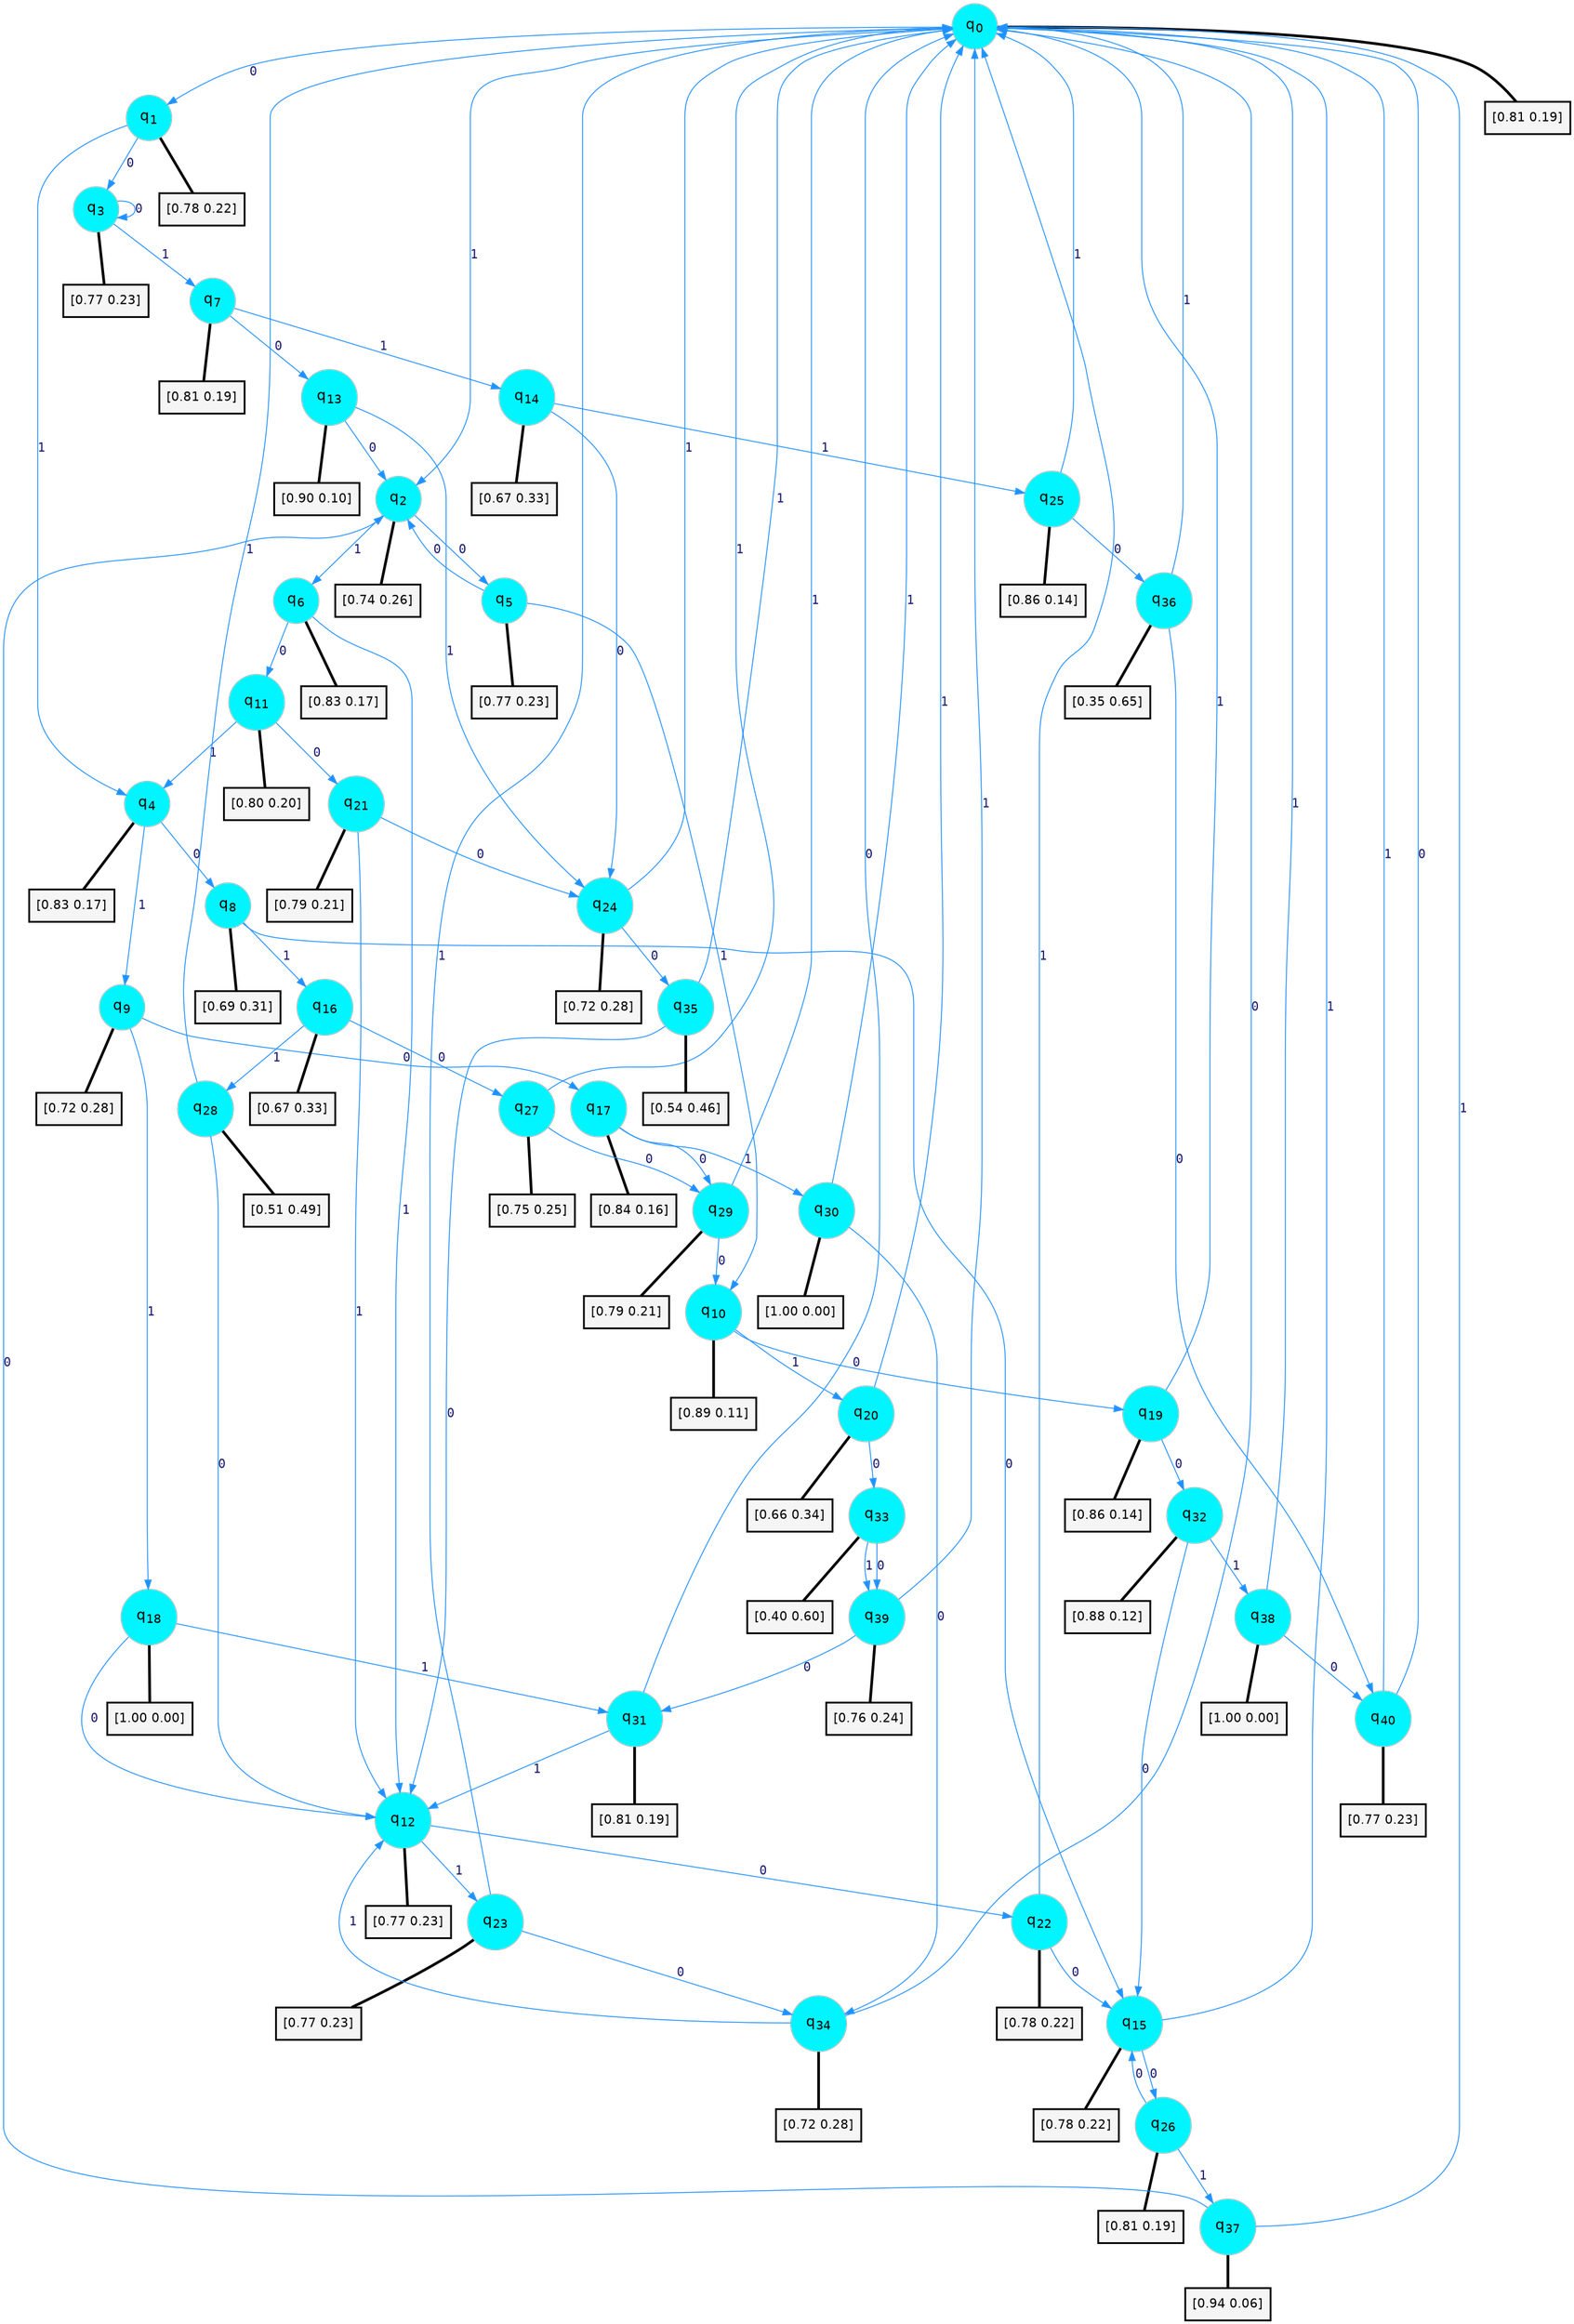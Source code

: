 digraph G {
graph [
bgcolor=transparent, dpi=300, rankdir=TD, size="40,25"];
node [
color=gray, fillcolor=turquoise1, fontcolor=black, fontname=Helvetica, fontsize=16, fontweight=bold, shape=circle, style=filled];
edge [
arrowsize=1, color=dodgerblue1, fontcolor=midnightblue, fontname=courier, fontweight=bold, penwidth=1, style=solid, weight=20];
0[label=<q<SUB>0</SUB>>];
1[label=<q<SUB>1</SUB>>];
2[label=<q<SUB>2</SUB>>];
3[label=<q<SUB>3</SUB>>];
4[label=<q<SUB>4</SUB>>];
5[label=<q<SUB>5</SUB>>];
6[label=<q<SUB>6</SUB>>];
7[label=<q<SUB>7</SUB>>];
8[label=<q<SUB>8</SUB>>];
9[label=<q<SUB>9</SUB>>];
10[label=<q<SUB>10</SUB>>];
11[label=<q<SUB>11</SUB>>];
12[label=<q<SUB>12</SUB>>];
13[label=<q<SUB>13</SUB>>];
14[label=<q<SUB>14</SUB>>];
15[label=<q<SUB>15</SUB>>];
16[label=<q<SUB>16</SUB>>];
17[label=<q<SUB>17</SUB>>];
18[label=<q<SUB>18</SUB>>];
19[label=<q<SUB>19</SUB>>];
20[label=<q<SUB>20</SUB>>];
21[label=<q<SUB>21</SUB>>];
22[label=<q<SUB>22</SUB>>];
23[label=<q<SUB>23</SUB>>];
24[label=<q<SUB>24</SUB>>];
25[label=<q<SUB>25</SUB>>];
26[label=<q<SUB>26</SUB>>];
27[label=<q<SUB>27</SUB>>];
28[label=<q<SUB>28</SUB>>];
29[label=<q<SUB>29</SUB>>];
30[label=<q<SUB>30</SUB>>];
31[label=<q<SUB>31</SUB>>];
32[label=<q<SUB>32</SUB>>];
33[label=<q<SUB>33</SUB>>];
34[label=<q<SUB>34</SUB>>];
35[label=<q<SUB>35</SUB>>];
36[label=<q<SUB>36</SUB>>];
37[label=<q<SUB>37</SUB>>];
38[label=<q<SUB>38</SUB>>];
39[label=<q<SUB>39</SUB>>];
40[label=<q<SUB>40</SUB>>];
41[label="[0.81 0.19]", shape=box,fontcolor=black, fontname=Helvetica, fontsize=14, penwidth=2, fillcolor=whitesmoke,color=black];
42[label="[0.78 0.22]", shape=box,fontcolor=black, fontname=Helvetica, fontsize=14, penwidth=2, fillcolor=whitesmoke,color=black];
43[label="[0.74 0.26]", shape=box,fontcolor=black, fontname=Helvetica, fontsize=14, penwidth=2, fillcolor=whitesmoke,color=black];
44[label="[0.77 0.23]", shape=box,fontcolor=black, fontname=Helvetica, fontsize=14, penwidth=2, fillcolor=whitesmoke,color=black];
45[label="[0.83 0.17]", shape=box,fontcolor=black, fontname=Helvetica, fontsize=14, penwidth=2, fillcolor=whitesmoke,color=black];
46[label="[0.77 0.23]", shape=box,fontcolor=black, fontname=Helvetica, fontsize=14, penwidth=2, fillcolor=whitesmoke,color=black];
47[label="[0.83 0.17]", shape=box,fontcolor=black, fontname=Helvetica, fontsize=14, penwidth=2, fillcolor=whitesmoke,color=black];
48[label="[0.81 0.19]", shape=box,fontcolor=black, fontname=Helvetica, fontsize=14, penwidth=2, fillcolor=whitesmoke,color=black];
49[label="[0.69 0.31]", shape=box,fontcolor=black, fontname=Helvetica, fontsize=14, penwidth=2, fillcolor=whitesmoke,color=black];
50[label="[0.72 0.28]", shape=box,fontcolor=black, fontname=Helvetica, fontsize=14, penwidth=2, fillcolor=whitesmoke,color=black];
51[label="[0.89 0.11]", shape=box,fontcolor=black, fontname=Helvetica, fontsize=14, penwidth=2, fillcolor=whitesmoke,color=black];
52[label="[0.80 0.20]", shape=box,fontcolor=black, fontname=Helvetica, fontsize=14, penwidth=2, fillcolor=whitesmoke,color=black];
53[label="[0.77 0.23]", shape=box,fontcolor=black, fontname=Helvetica, fontsize=14, penwidth=2, fillcolor=whitesmoke,color=black];
54[label="[0.90 0.10]", shape=box,fontcolor=black, fontname=Helvetica, fontsize=14, penwidth=2, fillcolor=whitesmoke,color=black];
55[label="[0.67 0.33]", shape=box,fontcolor=black, fontname=Helvetica, fontsize=14, penwidth=2, fillcolor=whitesmoke,color=black];
56[label="[0.78 0.22]", shape=box,fontcolor=black, fontname=Helvetica, fontsize=14, penwidth=2, fillcolor=whitesmoke,color=black];
57[label="[0.67 0.33]", shape=box,fontcolor=black, fontname=Helvetica, fontsize=14, penwidth=2, fillcolor=whitesmoke,color=black];
58[label="[0.84 0.16]", shape=box,fontcolor=black, fontname=Helvetica, fontsize=14, penwidth=2, fillcolor=whitesmoke,color=black];
59[label="[1.00 0.00]", shape=box,fontcolor=black, fontname=Helvetica, fontsize=14, penwidth=2, fillcolor=whitesmoke,color=black];
60[label="[0.86 0.14]", shape=box,fontcolor=black, fontname=Helvetica, fontsize=14, penwidth=2, fillcolor=whitesmoke,color=black];
61[label="[0.66 0.34]", shape=box,fontcolor=black, fontname=Helvetica, fontsize=14, penwidth=2, fillcolor=whitesmoke,color=black];
62[label="[0.79 0.21]", shape=box,fontcolor=black, fontname=Helvetica, fontsize=14, penwidth=2, fillcolor=whitesmoke,color=black];
63[label="[0.78 0.22]", shape=box,fontcolor=black, fontname=Helvetica, fontsize=14, penwidth=2, fillcolor=whitesmoke,color=black];
64[label="[0.77 0.23]", shape=box,fontcolor=black, fontname=Helvetica, fontsize=14, penwidth=2, fillcolor=whitesmoke,color=black];
65[label="[0.72 0.28]", shape=box,fontcolor=black, fontname=Helvetica, fontsize=14, penwidth=2, fillcolor=whitesmoke,color=black];
66[label="[0.86 0.14]", shape=box,fontcolor=black, fontname=Helvetica, fontsize=14, penwidth=2, fillcolor=whitesmoke,color=black];
67[label="[0.81 0.19]", shape=box,fontcolor=black, fontname=Helvetica, fontsize=14, penwidth=2, fillcolor=whitesmoke,color=black];
68[label="[0.75 0.25]", shape=box,fontcolor=black, fontname=Helvetica, fontsize=14, penwidth=2, fillcolor=whitesmoke,color=black];
69[label="[0.51 0.49]", shape=box,fontcolor=black, fontname=Helvetica, fontsize=14, penwidth=2, fillcolor=whitesmoke,color=black];
70[label="[0.79 0.21]", shape=box,fontcolor=black, fontname=Helvetica, fontsize=14, penwidth=2, fillcolor=whitesmoke,color=black];
71[label="[1.00 0.00]", shape=box,fontcolor=black, fontname=Helvetica, fontsize=14, penwidth=2, fillcolor=whitesmoke,color=black];
72[label="[0.81 0.19]", shape=box,fontcolor=black, fontname=Helvetica, fontsize=14, penwidth=2, fillcolor=whitesmoke,color=black];
73[label="[0.88 0.12]", shape=box,fontcolor=black, fontname=Helvetica, fontsize=14, penwidth=2, fillcolor=whitesmoke,color=black];
74[label="[0.40 0.60]", shape=box,fontcolor=black, fontname=Helvetica, fontsize=14, penwidth=2, fillcolor=whitesmoke,color=black];
75[label="[0.72 0.28]", shape=box,fontcolor=black, fontname=Helvetica, fontsize=14, penwidth=2, fillcolor=whitesmoke,color=black];
76[label="[0.54 0.46]", shape=box,fontcolor=black, fontname=Helvetica, fontsize=14, penwidth=2, fillcolor=whitesmoke,color=black];
77[label="[0.35 0.65]", shape=box,fontcolor=black, fontname=Helvetica, fontsize=14, penwidth=2, fillcolor=whitesmoke,color=black];
78[label="[0.94 0.06]", shape=box,fontcolor=black, fontname=Helvetica, fontsize=14, penwidth=2, fillcolor=whitesmoke,color=black];
79[label="[1.00 0.00]", shape=box,fontcolor=black, fontname=Helvetica, fontsize=14, penwidth=2, fillcolor=whitesmoke,color=black];
80[label="[0.76 0.24]", shape=box,fontcolor=black, fontname=Helvetica, fontsize=14, penwidth=2, fillcolor=whitesmoke,color=black];
81[label="[0.77 0.23]", shape=box,fontcolor=black, fontname=Helvetica, fontsize=14, penwidth=2, fillcolor=whitesmoke,color=black];
0->1 [label=0];
0->2 [label=1];
0->41 [arrowhead=none, penwidth=3,color=black];
1->3 [label=0];
1->4 [label=1];
1->42 [arrowhead=none, penwidth=3,color=black];
2->5 [label=0];
2->6 [label=1];
2->43 [arrowhead=none, penwidth=3,color=black];
3->3 [label=0];
3->7 [label=1];
3->44 [arrowhead=none, penwidth=3,color=black];
4->8 [label=0];
4->9 [label=1];
4->45 [arrowhead=none, penwidth=3,color=black];
5->2 [label=0];
5->10 [label=1];
5->46 [arrowhead=none, penwidth=3,color=black];
6->11 [label=0];
6->12 [label=1];
6->47 [arrowhead=none, penwidth=3,color=black];
7->13 [label=0];
7->14 [label=1];
7->48 [arrowhead=none, penwidth=3,color=black];
8->15 [label=0];
8->16 [label=1];
8->49 [arrowhead=none, penwidth=3,color=black];
9->17 [label=0];
9->18 [label=1];
9->50 [arrowhead=none, penwidth=3,color=black];
10->19 [label=0];
10->20 [label=1];
10->51 [arrowhead=none, penwidth=3,color=black];
11->21 [label=0];
11->4 [label=1];
11->52 [arrowhead=none, penwidth=3,color=black];
12->22 [label=0];
12->23 [label=1];
12->53 [arrowhead=none, penwidth=3,color=black];
13->2 [label=0];
13->24 [label=1];
13->54 [arrowhead=none, penwidth=3,color=black];
14->24 [label=0];
14->25 [label=1];
14->55 [arrowhead=none, penwidth=3,color=black];
15->26 [label=0];
15->0 [label=1];
15->56 [arrowhead=none, penwidth=3,color=black];
16->27 [label=0];
16->28 [label=1];
16->57 [arrowhead=none, penwidth=3,color=black];
17->29 [label=0];
17->30 [label=1];
17->58 [arrowhead=none, penwidth=3,color=black];
18->12 [label=0];
18->31 [label=1];
18->59 [arrowhead=none, penwidth=3,color=black];
19->32 [label=0];
19->0 [label=1];
19->60 [arrowhead=none, penwidth=3,color=black];
20->33 [label=0];
20->0 [label=1];
20->61 [arrowhead=none, penwidth=3,color=black];
21->24 [label=0];
21->12 [label=1];
21->62 [arrowhead=none, penwidth=3,color=black];
22->15 [label=0];
22->0 [label=1];
22->63 [arrowhead=none, penwidth=3,color=black];
23->34 [label=0];
23->0 [label=1];
23->64 [arrowhead=none, penwidth=3,color=black];
24->35 [label=0];
24->0 [label=1];
24->65 [arrowhead=none, penwidth=3,color=black];
25->36 [label=0];
25->0 [label=1];
25->66 [arrowhead=none, penwidth=3,color=black];
26->15 [label=0];
26->37 [label=1];
26->67 [arrowhead=none, penwidth=3,color=black];
27->29 [label=0];
27->0 [label=1];
27->68 [arrowhead=none, penwidth=3,color=black];
28->12 [label=0];
28->0 [label=1];
28->69 [arrowhead=none, penwidth=3,color=black];
29->10 [label=0];
29->0 [label=1];
29->70 [arrowhead=none, penwidth=3,color=black];
30->34 [label=0];
30->0 [label=1];
30->71 [arrowhead=none, penwidth=3,color=black];
31->0 [label=0];
31->12 [label=1];
31->72 [arrowhead=none, penwidth=3,color=black];
32->15 [label=0];
32->38 [label=1];
32->73 [arrowhead=none, penwidth=3,color=black];
33->39 [label=0];
33->39 [label=1];
33->74 [arrowhead=none, penwidth=3,color=black];
34->0 [label=0];
34->12 [label=1];
34->75 [arrowhead=none, penwidth=3,color=black];
35->12 [label=0];
35->0 [label=1];
35->76 [arrowhead=none, penwidth=3,color=black];
36->40 [label=0];
36->0 [label=1];
36->77 [arrowhead=none, penwidth=3,color=black];
37->2 [label=0];
37->0 [label=1];
37->78 [arrowhead=none, penwidth=3,color=black];
38->40 [label=0];
38->0 [label=1];
38->79 [arrowhead=none, penwidth=3,color=black];
39->31 [label=0];
39->0 [label=1];
39->80 [arrowhead=none, penwidth=3,color=black];
40->0 [label=0];
40->0 [label=1];
40->81 [arrowhead=none, penwidth=3,color=black];
}
